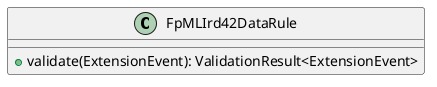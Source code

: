 @startuml

    class FpMLIrd42DataRule [[FpMLIrd42DataRule.html]] {
        +validate(ExtensionEvent): ValidationResult<ExtensionEvent>
    }

@enduml
